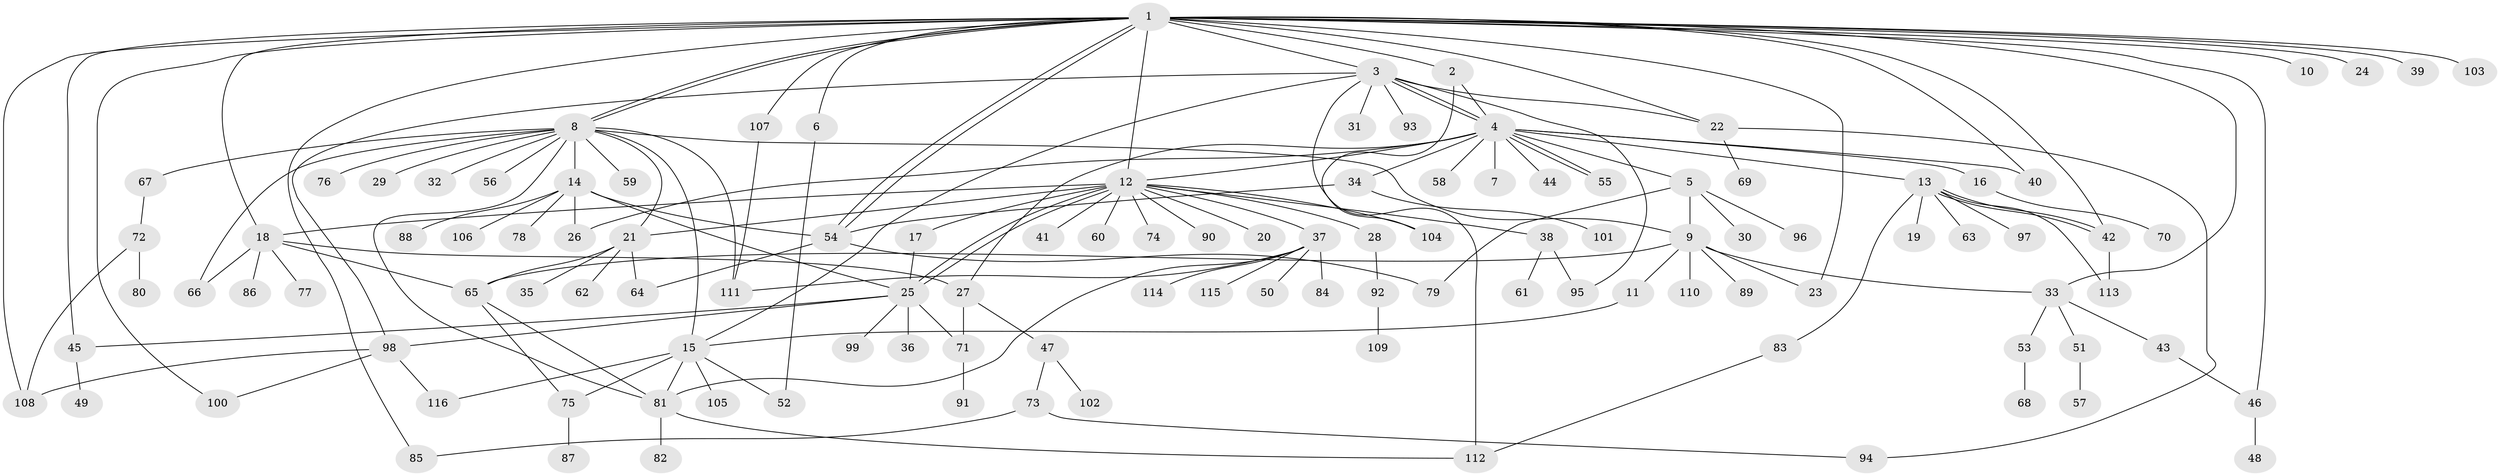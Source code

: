 // coarse degree distribution, {12: 0.024691358024691357, 1: 0.5679012345679012, 7: 0.024691358024691357, 2: 0.2222222222222222, 6: 0.024691358024691357, 21: 0.012345679012345678, 5: 0.06172839506172839, 4: 0.012345679012345678, 9: 0.012345679012345678, 16: 0.012345679012345678, 3: 0.012345679012345678, 10: 0.012345679012345678}
// Generated by graph-tools (version 1.1) at 2025/50/03/04/25 21:50:58]
// undirected, 116 vertices, 166 edges
graph export_dot {
graph [start="1"]
  node [color=gray90,style=filled];
  1;
  2;
  3;
  4;
  5;
  6;
  7;
  8;
  9;
  10;
  11;
  12;
  13;
  14;
  15;
  16;
  17;
  18;
  19;
  20;
  21;
  22;
  23;
  24;
  25;
  26;
  27;
  28;
  29;
  30;
  31;
  32;
  33;
  34;
  35;
  36;
  37;
  38;
  39;
  40;
  41;
  42;
  43;
  44;
  45;
  46;
  47;
  48;
  49;
  50;
  51;
  52;
  53;
  54;
  55;
  56;
  57;
  58;
  59;
  60;
  61;
  62;
  63;
  64;
  65;
  66;
  67;
  68;
  69;
  70;
  71;
  72;
  73;
  74;
  75;
  76;
  77;
  78;
  79;
  80;
  81;
  82;
  83;
  84;
  85;
  86;
  87;
  88;
  89;
  90;
  91;
  92;
  93;
  94;
  95;
  96;
  97;
  98;
  99;
  100;
  101;
  102;
  103;
  104;
  105;
  106;
  107;
  108;
  109;
  110;
  111;
  112;
  113;
  114;
  115;
  116;
  1 -- 2;
  1 -- 3;
  1 -- 6;
  1 -- 8;
  1 -- 8;
  1 -- 10;
  1 -- 12;
  1 -- 18;
  1 -- 22;
  1 -- 23;
  1 -- 24;
  1 -- 33;
  1 -- 39;
  1 -- 40;
  1 -- 42;
  1 -- 45;
  1 -- 46;
  1 -- 54;
  1 -- 54;
  1 -- 85;
  1 -- 100;
  1 -- 103;
  1 -- 107;
  1 -- 108;
  2 -- 4;
  2 -- 104;
  3 -- 4;
  3 -- 4;
  3 -- 15;
  3 -- 22;
  3 -- 31;
  3 -- 93;
  3 -- 95;
  3 -- 98;
  3 -- 112;
  4 -- 5;
  4 -- 7;
  4 -- 12;
  4 -- 13;
  4 -- 16;
  4 -- 26;
  4 -- 27;
  4 -- 34;
  4 -- 40;
  4 -- 44;
  4 -- 55;
  4 -- 55;
  4 -- 58;
  5 -- 9;
  5 -- 30;
  5 -- 79;
  5 -- 96;
  6 -- 52;
  8 -- 9;
  8 -- 14;
  8 -- 15;
  8 -- 21;
  8 -- 29;
  8 -- 32;
  8 -- 56;
  8 -- 59;
  8 -- 66;
  8 -- 67;
  8 -- 76;
  8 -- 81;
  8 -- 111;
  9 -- 11;
  9 -- 23;
  9 -- 33;
  9 -- 65;
  9 -- 89;
  9 -- 110;
  11 -- 15;
  12 -- 17;
  12 -- 18;
  12 -- 20;
  12 -- 21;
  12 -- 25;
  12 -- 25;
  12 -- 28;
  12 -- 37;
  12 -- 38;
  12 -- 41;
  12 -- 60;
  12 -- 74;
  12 -- 90;
  12 -- 104;
  13 -- 19;
  13 -- 42;
  13 -- 42;
  13 -- 63;
  13 -- 83;
  13 -- 97;
  13 -- 113;
  14 -- 25;
  14 -- 26;
  14 -- 54;
  14 -- 78;
  14 -- 88;
  14 -- 106;
  15 -- 52;
  15 -- 75;
  15 -- 81;
  15 -- 105;
  15 -- 116;
  16 -- 70;
  17 -- 25;
  18 -- 27;
  18 -- 65;
  18 -- 66;
  18 -- 77;
  18 -- 86;
  21 -- 35;
  21 -- 62;
  21 -- 64;
  21 -- 65;
  22 -- 69;
  22 -- 94;
  25 -- 36;
  25 -- 45;
  25 -- 71;
  25 -- 98;
  25 -- 99;
  27 -- 47;
  27 -- 71;
  28 -- 92;
  33 -- 43;
  33 -- 51;
  33 -- 53;
  34 -- 54;
  34 -- 101;
  37 -- 50;
  37 -- 81;
  37 -- 84;
  37 -- 111;
  37 -- 114;
  37 -- 115;
  38 -- 61;
  38 -- 95;
  42 -- 113;
  43 -- 46;
  45 -- 49;
  46 -- 48;
  47 -- 73;
  47 -- 102;
  51 -- 57;
  53 -- 68;
  54 -- 64;
  54 -- 79;
  65 -- 75;
  65 -- 81;
  67 -- 72;
  71 -- 91;
  72 -- 80;
  72 -- 108;
  73 -- 85;
  73 -- 94;
  75 -- 87;
  81 -- 82;
  81 -- 112;
  83 -- 112;
  92 -- 109;
  98 -- 100;
  98 -- 108;
  98 -- 116;
  107 -- 111;
}
